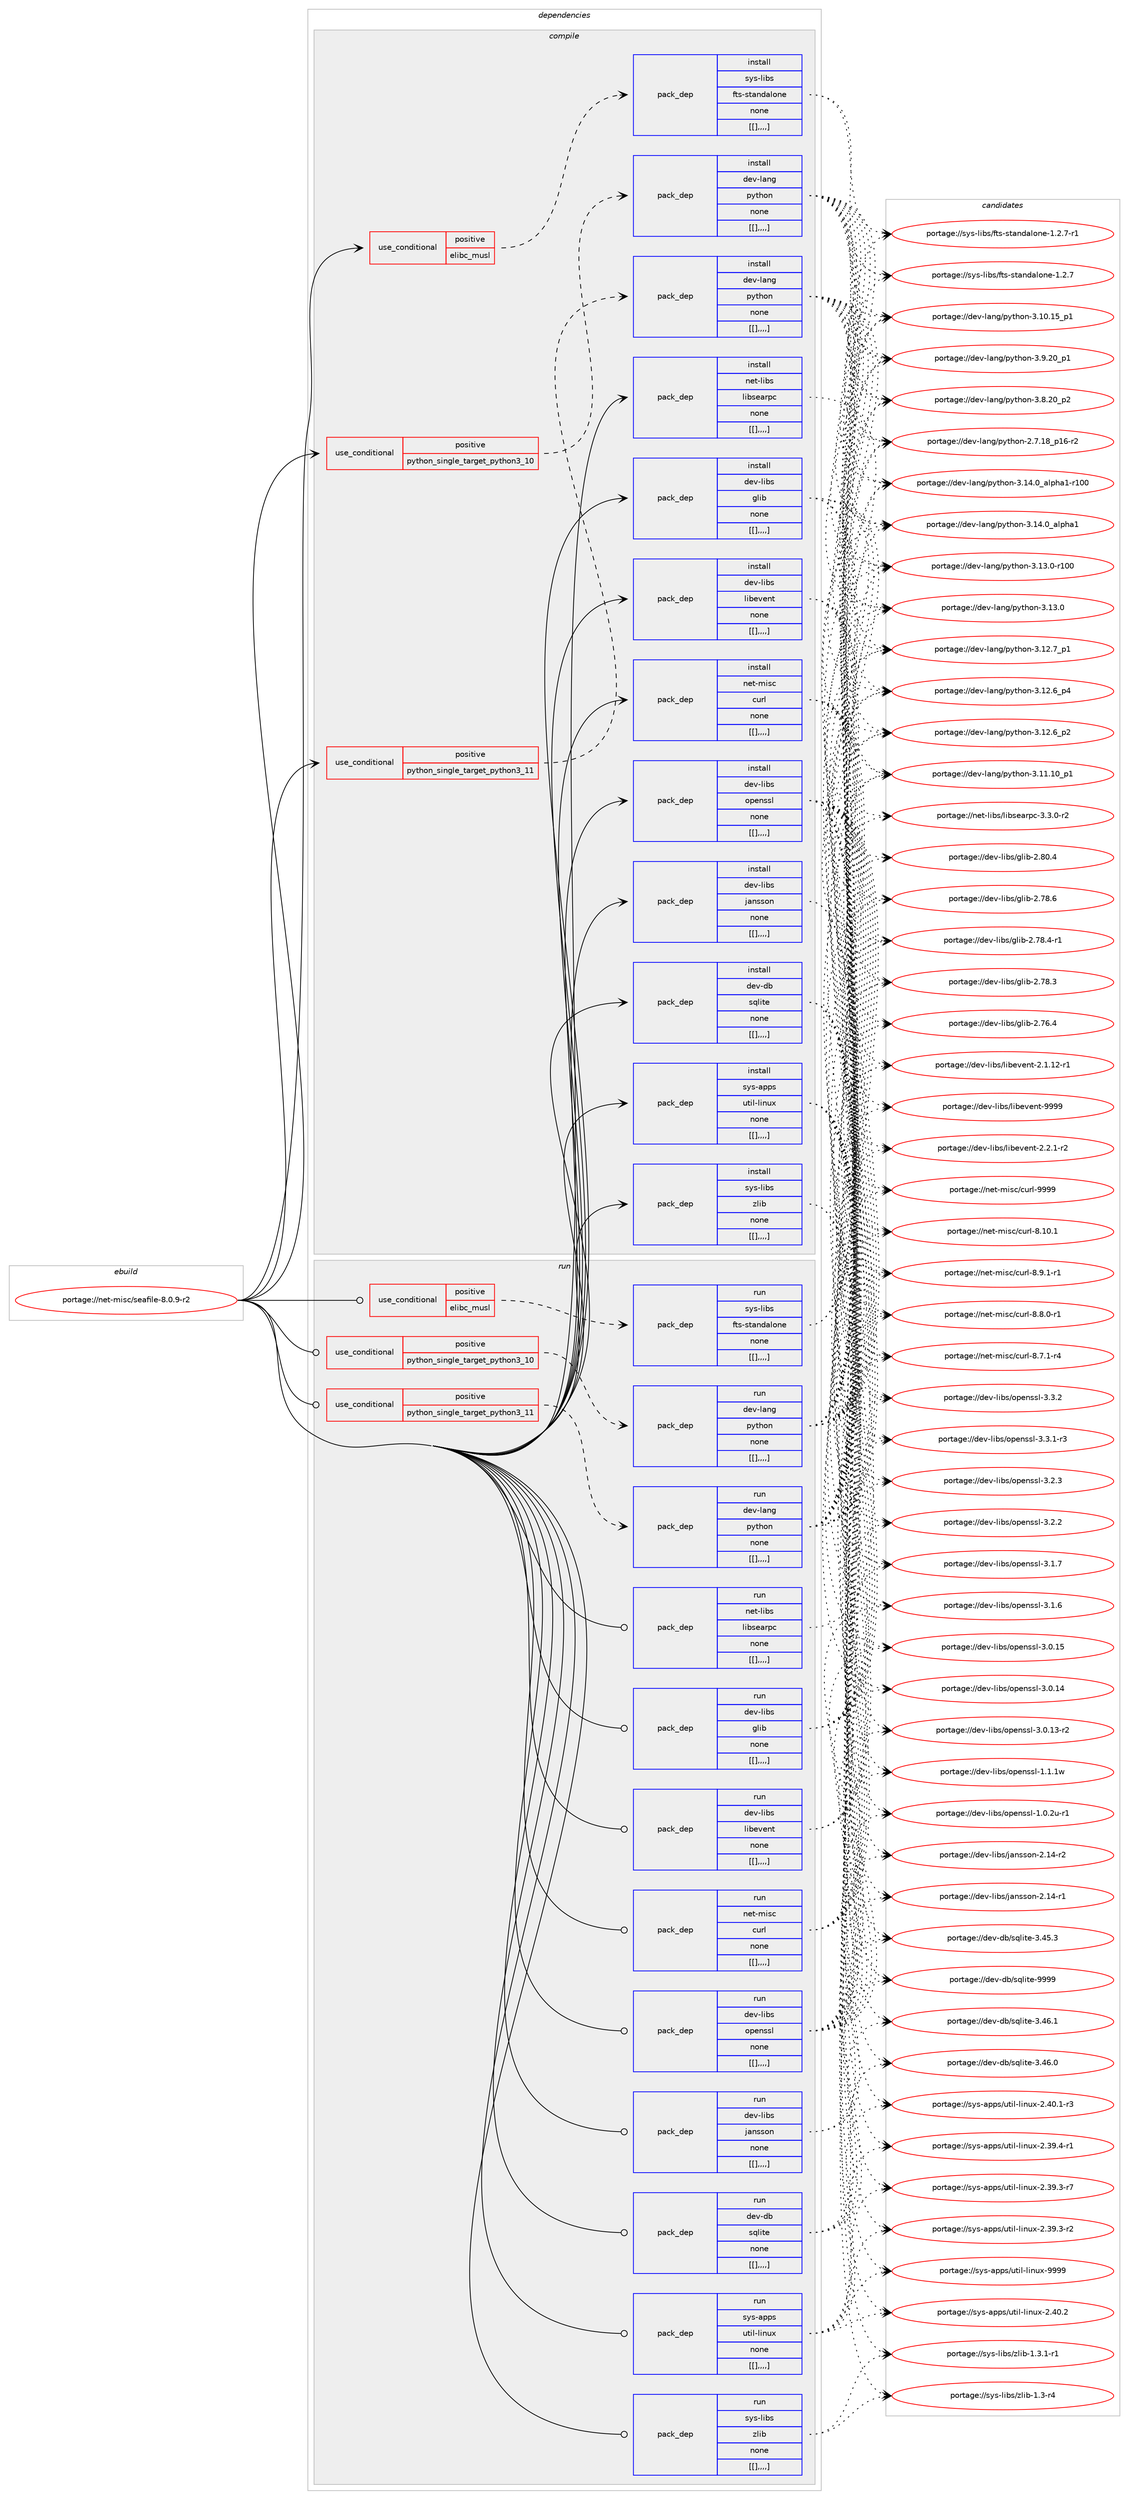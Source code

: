 digraph prolog {

# *************
# Graph options
# *************

newrank=true;
concentrate=true;
compound=true;
graph [rankdir=LR,fontname=Helvetica,fontsize=10,ranksep=1.5];#, ranksep=2.5, nodesep=0.2];
edge  [arrowhead=vee];
node  [fontname=Helvetica,fontsize=10];

# **********
# The ebuild
# **********

subgraph cluster_leftcol {
color=gray;
label=<<i>ebuild</i>>;
id [label="portage://net-misc/seafile-8.0.9-r2", color=red, width=4, href="../net-misc/seafile-8.0.9-r2.svg"];
}

# ****************
# The dependencies
# ****************

subgraph cluster_midcol {
color=gray;
label=<<i>dependencies</i>>;
subgraph cluster_compile {
fillcolor="#eeeeee";
style=filled;
label=<<i>compile</i>>;
subgraph cond104906 {
dependency397469 [label=<<TABLE BORDER="0" CELLBORDER="1" CELLSPACING="0" CELLPADDING="4"><TR><TD ROWSPAN="3" CELLPADDING="10">use_conditional</TD></TR><TR><TD>positive</TD></TR><TR><TD>elibc_musl</TD></TR></TABLE>>, shape=none, color=red];
subgraph pack289553 {
dependency397471 [label=<<TABLE BORDER="0" CELLBORDER="1" CELLSPACING="0" CELLPADDING="4" WIDTH="220"><TR><TD ROWSPAN="6" CELLPADDING="30">pack_dep</TD></TR><TR><TD WIDTH="110">install</TD></TR><TR><TD>sys-libs</TD></TR><TR><TD>fts-standalone</TD></TR><TR><TD>none</TD></TR><TR><TD>[[],,,,]</TD></TR></TABLE>>, shape=none, color=blue];
}
dependency397469:e -> dependency397471:w [weight=20,style="dashed",arrowhead="vee"];
}
id:e -> dependency397469:w [weight=20,style="solid",arrowhead="vee"];
subgraph cond104952 {
dependency397551 [label=<<TABLE BORDER="0" CELLBORDER="1" CELLSPACING="0" CELLPADDING="4"><TR><TD ROWSPAN="3" CELLPADDING="10">use_conditional</TD></TR><TR><TD>positive</TD></TR><TR><TD>python_single_target_python3_10</TD></TR></TABLE>>, shape=none, color=red];
subgraph pack289608 {
dependency397554 [label=<<TABLE BORDER="0" CELLBORDER="1" CELLSPACING="0" CELLPADDING="4" WIDTH="220"><TR><TD ROWSPAN="6" CELLPADDING="30">pack_dep</TD></TR><TR><TD WIDTH="110">install</TD></TR><TR><TD>dev-lang</TD></TR><TR><TD>python</TD></TR><TR><TD>none</TD></TR><TR><TD>[[],,,,]</TD></TR></TABLE>>, shape=none, color=blue];
}
dependency397551:e -> dependency397554:w [weight=20,style="dashed",arrowhead="vee"];
}
id:e -> dependency397551:w [weight=20,style="solid",arrowhead="vee"];
subgraph cond104957 {
dependency397596 [label=<<TABLE BORDER="0" CELLBORDER="1" CELLSPACING="0" CELLPADDING="4"><TR><TD ROWSPAN="3" CELLPADDING="10">use_conditional</TD></TR><TR><TD>positive</TD></TR><TR><TD>python_single_target_python3_11</TD></TR></TABLE>>, shape=none, color=red];
subgraph pack289650 {
dependency397639 [label=<<TABLE BORDER="0" CELLBORDER="1" CELLSPACING="0" CELLPADDING="4" WIDTH="220"><TR><TD ROWSPAN="6" CELLPADDING="30">pack_dep</TD></TR><TR><TD WIDTH="110">install</TD></TR><TR><TD>dev-lang</TD></TR><TR><TD>python</TD></TR><TR><TD>none</TD></TR><TR><TD>[[],,,,]</TD></TR></TABLE>>, shape=none, color=blue];
}
dependency397596:e -> dependency397639:w [weight=20,style="dashed",arrowhead="vee"];
}
id:e -> dependency397596:w [weight=20,style="solid",arrowhead="vee"];
subgraph pack289669 {
dependency397660 [label=<<TABLE BORDER="0" CELLBORDER="1" CELLSPACING="0" CELLPADDING="4" WIDTH="220"><TR><TD ROWSPAN="6" CELLPADDING="30">pack_dep</TD></TR><TR><TD WIDTH="110">install</TD></TR><TR><TD>dev-db</TD></TR><TR><TD>sqlite</TD></TR><TR><TD>none</TD></TR><TR><TD>[[],,,,]</TD></TR></TABLE>>, shape=none, color=blue];
}
id:e -> dependency397660:w [weight=20,style="solid",arrowhead="vee"];
subgraph pack289685 {
dependency397688 [label=<<TABLE BORDER="0" CELLBORDER="1" CELLSPACING="0" CELLPADDING="4" WIDTH="220"><TR><TD ROWSPAN="6" CELLPADDING="30">pack_dep</TD></TR><TR><TD WIDTH="110">install</TD></TR><TR><TD>dev-libs</TD></TR><TR><TD>glib</TD></TR><TR><TD>none</TD></TR><TR><TD>[[],,,,]</TD></TR></TABLE>>, shape=none, color=blue];
}
id:e -> dependency397688:w [weight=20,style="solid",arrowhead="vee"];
subgraph pack289698 {
dependency397715 [label=<<TABLE BORDER="0" CELLBORDER="1" CELLSPACING="0" CELLPADDING="4" WIDTH="220"><TR><TD ROWSPAN="6" CELLPADDING="30">pack_dep</TD></TR><TR><TD WIDTH="110">install</TD></TR><TR><TD>dev-libs</TD></TR><TR><TD>jansson</TD></TR><TR><TD>none</TD></TR><TR><TD>[[],,,,]</TD></TR></TABLE>>, shape=none, color=blue];
}
id:e -> dependency397715:w [weight=20,style="solid",arrowhead="vee"];
subgraph pack289713 {
dependency397740 [label=<<TABLE BORDER="0" CELLBORDER="1" CELLSPACING="0" CELLPADDING="4" WIDTH="220"><TR><TD ROWSPAN="6" CELLPADDING="30">pack_dep</TD></TR><TR><TD WIDTH="110">install</TD></TR><TR><TD>dev-libs</TD></TR><TR><TD>libevent</TD></TR><TR><TD>none</TD></TR><TR><TD>[[],,,,]</TD></TR></TABLE>>, shape=none, color=blue];
}
id:e -> dependency397740:w [weight=20,style="solid",arrowhead="vee"];
subgraph pack289759 {
dependency397786 [label=<<TABLE BORDER="0" CELLBORDER="1" CELLSPACING="0" CELLPADDING="4" WIDTH="220"><TR><TD ROWSPAN="6" CELLPADDING="30">pack_dep</TD></TR><TR><TD WIDTH="110">install</TD></TR><TR><TD>dev-libs</TD></TR><TR><TD>openssl</TD></TR><TR><TD>none</TD></TR><TR><TD>[[],,,,]</TD></TR></TABLE>>, shape=none, color=blue];
}
id:e -> dependency397786:w [weight=20,style="solid",arrowhead="vee"];
subgraph pack289775 {
dependency397827 [label=<<TABLE BORDER="0" CELLBORDER="1" CELLSPACING="0" CELLPADDING="4" WIDTH="220"><TR><TD ROWSPAN="6" CELLPADDING="30">pack_dep</TD></TR><TR><TD WIDTH="110">install</TD></TR><TR><TD>net-libs</TD></TR><TR><TD>libsearpc</TD></TR><TR><TD>none</TD></TR><TR><TD>[[],,,,]</TD></TR></TABLE>>, shape=none, color=blue];
}
id:e -> dependency397827:w [weight=20,style="solid",arrowhead="vee"];
subgraph pack289795 {
dependency397871 [label=<<TABLE BORDER="0" CELLBORDER="1" CELLSPACING="0" CELLPADDING="4" WIDTH="220"><TR><TD ROWSPAN="6" CELLPADDING="30">pack_dep</TD></TR><TR><TD WIDTH="110">install</TD></TR><TR><TD>net-misc</TD></TR><TR><TD>curl</TD></TR><TR><TD>none</TD></TR><TR><TD>[[],,,,]</TD></TR></TABLE>>, shape=none, color=blue];
}
id:e -> dependency397871:w [weight=20,style="solid",arrowhead="vee"];
subgraph pack289826 {
dependency397874 [label=<<TABLE BORDER="0" CELLBORDER="1" CELLSPACING="0" CELLPADDING="4" WIDTH="220"><TR><TD ROWSPAN="6" CELLPADDING="30">pack_dep</TD></TR><TR><TD WIDTH="110">install</TD></TR><TR><TD>sys-apps</TD></TR><TR><TD>util-linux</TD></TR><TR><TD>none</TD></TR><TR><TD>[[],,,,]</TD></TR></TABLE>>, shape=none, color=blue];
}
id:e -> dependency397874:w [weight=20,style="solid",arrowhead="vee"];
subgraph pack289828 {
dependency397901 [label=<<TABLE BORDER="0" CELLBORDER="1" CELLSPACING="0" CELLPADDING="4" WIDTH="220"><TR><TD ROWSPAN="6" CELLPADDING="30">pack_dep</TD></TR><TR><TD WIDTH="110">install</TD></TR><TR><TD>sys-libs</TD></TR><TR><TD>zlib</TD></TR><TR><TD>none</TD></TR><TR><TD>[[],,,,]</TD></TR></TABLE>>, shape=none, color=blue];
}
id:e -> dependency397901:w [weight=20,style="solid",arrowhead="vee"];
}
subgraph cluster_compileandrun {
fillcolor="#eeeeee";
style=filled;
label=<<i>compile and run</i>>;
}
subgraph cluster_run {
fillcolor="#eeeeee";
style=filled;
label=<<i>run</i>>;
subgraph cond105079 {
dependency397947 [label=<<TABLE BORDER="0" CELLBORDER="1" CELLSPACING="0" CELLPADDING="4"><TR><TD ROWSPAN="3" CELLPADDING="10">use_conditional</TD></TR><TR><TD>positive</TD></TR><TR><TD>elibc_musl</TD></TR></TABLE>>, shape=none, color=red];
subgraph pack289881 {
dependency397998 [label=<<TABLE BORDER="0" CELLBORDER="1" CELLSPACING="0" CELLPADDING="4" WIDTH="220"><TR><TD ROWSPAN="6" CELLPADDING="30">pack_dep</TD></TR><TR><TD WIDTH="110">run</TD></TR><TR><TD>sys-libs</TD></TR><TR><TD>fts-standalone</TD></TR><TR><TD>none</TD></TR><TR><TD>[[],,,,]</TD></TR></TABLE>>, shape=none, color=blue];
}
dependency397947:e -> dependency397998:w [weight=20,style="dashed",arrowhead="vee"];
}
id:e -> dependency397947:w [weight=20,style="solid",arrowhead="odot"];
subgraph cond105125 {
dependency398033 [label=<<TABLE BORDER="0" CELLBORDER="1" CELLSPACING="0" CELLPADDING="4"><TR><TD ROWSPAN="3" CELLPADDING="10">use_conditional</TD></TR><TR><TD>positive</TD></TR><TR><TD>python_single_target_python3_10</TD></TR></TABLE>>, shape=none, color=red];
subgraph pack289936 {
dependency398156 [label=<<TABLE BORDER="0" CELLBORDER="1" CELLSPACING="0" CELLPADDING="4" WIDTH="220"><TR><TD ROWSPAN="6" CELLPADDING="30">pack_dep</TD></TR><TR><TD WIDTH="110">run</TD></TR><TR><TD>dev-lang</TD></TR><TR><TD>python</TD></TR><TR><TD>none</TD></TR><TR><TD>[[],,,,]</TD></TR></TABLE>>, shape=none, color=blue];
}
dependency398033:e -> dependency398156:w [weight=20,style="dashed",arrowhead="vee"];
}
id:e -> dependency398033:w [weight=20,style="solid",arrowhead="odot"];
subgraph cond105169 {
dependency398161 [label=<<TABLE BORDER="0" CELLBORDER="1" CELLSPACING="0" CELLPADDING="4"><TR><TD ROWSPAN="3" CELLPADDING="10">use_conditional</TD></TR><TR><TD>positive</TD></TR><TR><TD>python_single_target_python3_11</TD></TR></TABLE>>, shape=none, color=red];
subgraph pack290007 {
dependency398201 [label=<<TABLE BORDER="0" CELLBORDER="1" CELLSPACING="0" CELLPADDING="4" WIDTH="220"><TR><TD ROWSPAN="6" CELLPADDING="30">pack_dep</TD></TR><TR><TD WIDTH="110">run</TD></TR><TR><TD>dev-lang</TD></TR><TR><TD>python</TD></TR><TR><TD>none</TD></TR><TR><TD>[[],,,,]</TD></TR></TABLE>>, shape=none, color=blue];
}
dependency398161:e -> dependency398201:w [weight=20,style="dashed",arrowhead="vee"];
}
id:e -> dependency398161:w [weight=20,style="solid",arrowhead="odot"];
subgraph pack290051 {
dependency398225 [label=<<TABLE BORDER="0" CELLBORDER="1" CELLSPACING="0" CELLPADDING="4" WIDTH="220"><TR><TD ROWSPAN="6" CELLPADDING="30">pack_dep</TD></TR><TR><TD WIDTH="110">run</TD></TR><TR><TD>dev-db</TD></TR><TR><TD>sqlite</TD></TR><TR><TD>none</TD></TR><TR><TD>[[],,,,]</TD></TR></TABLE>>, shape=none, color=blue];
}
id:e -> dependency398225:w [weight=20,style="solid",arrowhead="odot"];
subgraph pack290073 {
dependency398268 [label=<<TABLE BORDER="0" CELLBORDER="1" CELLSPACING="0" CELLPADDING="4" WIDTH="220"><TR><TD ROWSPAN="6" CELLPADDING="30">pack_dep</TD></TR><TR><TD WIDTH="110">run</TD></TR><TR><TD>dev-libs</TD></TR><TR><TD>glib</TD></TR><TR><TD>none</TD></TR><TR><TD>[[],,,,]</TD></TR></TABLE>>, shape=none, color=blue];
}
id:e -> dependency398268:w [weight=20,style="solid",arrowhead="odot"];
subgraph pack290078 {
dependency398303 [label=<<TABLE BORDER="0" CELLBORDER="1" CELLSPACING="0" CELLPADDING="4" WIDTH="220"><TR><TD ROWSPAN="6" CELLPADDING="30">pack_dep</TD></TR><TR><TD WIDTH="110">run</TD></TR><TR><TD>dev-libs</TD></TR><TR><TD>jansson</TD></TR><TR><TD>none</TD></TR><TR><TD>[[],,,,]</TD></TR></TABLE>>, shape=none, color=blue];
}
id:e -> dependency398303:w [weight=20,style="solid",arrowhead="odot"];
subgraph pack290105 {
dependency398306 [label=<<TABLE BORDER="0" CELLBORDER="1" CELLSPACING="0" CELLPADDING="4" WIDTH="220"><TR><TD ROWSPAN="6" CELLPADDING="30">pack_dep</TD></TR><TR><TD WIDTH="110">run</TD></TR><TR><TD>dev-libs</TD></TR><TR><TD>libevent</TD></TR><TR><TD>none</TD></TR><TR><TD>[[],,,,]</TD></TR></TABLE>>, shape=none, color=blue];
}
id:e -> dependency398306:w [weight=20,style="solid",arrowhead="odot"];
subgraph pack290125 {
dependency398329 [label=<<TABLE BORDER="0" CELLBORDER="1" CELLSPACING="0" CELLPADDING="4" WIDTH="220"><TR><TD ROWSPAN="6" CELLPADDING="30">pack_dep</TD></TR><TR><TD WIDTH="110">run</TD></TR><TR><TD>dev-libs</TD></TR><TR><TD>openssl</TD></TR><TR><TD>none</TD></TR><TR><TD>[[],,,,]</TD></TR></TABLE>>, shape=none, color=blue];
}
id:e -> dependency398329:w [weight=20,style="solid",arrowhead="odot"];
subgraph pack290128 {
dependency398335 [label=<<TABLE BORDER="0" CELLBORDER="1" CELLSPACING="0" CELLPADDING="4" WIDTH="220"><TR><TD ROWSPAN="6" CELLPADDING="30">pack_dep</TD></TR><TR><TD WIDTH="110">run</TD></TR><TR><TD>net-libs</TD></TR><TR><TD>libsearpc</TD></TR><TR><TD>none</TD></TR><TR><TD>[[],,,,]</TD></TR></TABLE>>, shape=none, color=blue];
}
id:e -> dependency398335:w [weight=20,style="solid",arrowhead="odot"];
subgraph pack290142 {
dependency398423 [label=<<TABLE BORDER="0" CELLBORDER="1" CELLSPACING="0" CELLPADDING="4" WIDTH="220"><TR><TD ROWSPAN="6" CELLPADDING="30">pack_dep</TD></TR><TR><TD WIDTH="110">run</TD></TR><TR><TD>net-misc</TD></TR><TR><TD>curl</TD></TR><TR><TD>none</TD></TR><TR><TD>[[],,,,]</TD></TR></TABLE>>, shape=none, color=blue];
}
id:e -> dependency398423:w [weight=20,style="solid",arrowhead="odot"];
subgraph pack290191 {
dependency398467 [label=<<TABLE BORDER="0" CELLBORDER="1" CELLSPACING="0" CELLPADDING="4" WIDTH="220"><TR><TD ROWSPAN="6" CELLPADDING="30">pack_dep</TD></TR><TR><TD WIDTH="110">run</TD></TR><TR><TD>sys-apps</TD></TR><TR><TD>util-linux</TD></TR><TR><TD>none</TD></TR><TR><TD>[[],,,,]</TD></TR></TABLE>>, shape=none, color=blue];
}
id:e -> dependency398467:w [weight=20,style="solid",arrowhead="odot"];
subgraph pack290217 {
dependency398470 [label=<<TABLE BORDER="0" CELLBORDER="1" CELLSPACING="0" CELLPADDING="4" WIDTH="220"><TR><TD ROWSPAN="6" CELLPADDING="30">pack_dep</TD></TR><TR><TD WIDTH="110">run</TD></TR><TR><TD>sys-libs</TD></TR><TR><TD>zlib</TD></TR><TR><TD>none</TD></TR><TR><TD>[[],,,,]</TD></TR></TABLE>>, shape=none, color=blue];
}
id:e -> dependency398470:w [weight=20,style="solid",arrowhead="odot"];
}
}

# **************
# The candidates
# **************

subgraph cluster_choices {
rank=same;
color=gray;
label=<<i>candidates</i>>;

subgraph choice289463 {
color=black;
nodesep=1;
choice1151211154510810598115471021161154511511697110100971081111101014549465046554511449 [label="portage://sys-libs/fts-standalone-1.2.7-r1", color=red, width=4,href="../sys-libs/fts-standalone-1.2.7-r1.svg"];
choice115121115451081059811547102116115451151169711010097108111110101454946504655 [label="portage://sys-libs/fts-standalone-1.2.7", color=red, width=4,href="../sys-libs/fts-standalone-1.2.7.svg"];
dependency397471:e -> choice1151211154510810598115471021161154511511697110100971081111101014549465046554511449:w [style=dotted,weight="100"];
dependency397471:e -> choice115121115451081059811547102116115451151169711010097108111110101454946504655:w [style=dotted,weight="100"];
}
subgraph choice289475 {
color=black;
nodesep=1;
choice100101118451089711010347112121116104111110455146495246489597108112104974945114494848 [label="portage://dev-lang/python-3.14.0_alpha1-r100", color=red, width=4,href="../dev-lang/python-3.14.0_alpha1-r100.svg"];
choice1001011184510897110103471121211161041111104551464952464895971081121049749 [label="portage://dev-lang/python-3.14.0_alpha1", color=red, width=4,href="../dev-lang/python-3.14.0_alpha1.svg"];
choice1001011184510897110103471121211161041111104551464951464845114494848 [label="portage://dev-lang/python-3.13.0-r100", color=red, width=4,href="../dev-lang/python-3.13.0-r100.svg"];
choice10010111845108971101034711212111610411111045514649514648 [label="portage://dev-lang/python-3.13.0", color=red, width=4,href="../dev-lang/python-3.13.0.svg"];
choice100101118451089711010347112121116104111110455146495046559511249 [label="portage://dev-lang/python-3.12.7_p1", color=red, width=4,href="../dev-lang/python-3.12.7_p1.svg"];
choice100101118451089711010347112121116104111110455146495046549511252 [label="portage://dev-lang/python-3.12.6_p4", color=red, width=4,href="../dev-lang/python-3.12.6_p4.svg"];
choice100101118451089711010347112121116104111110455146495046549511250 [label="portage://dev-lang/python-3.12.6_p2", color=red, width=4,href="../dev-lang/python-3.12.6_p2.svg"];
choice10010111845108971101034711212111610411111045514649494649489511249 [label="portage://dev-lang/python-3.11.10_p1", color=red, width=4,href="../dev-lang/python-3.11.10_p1.svg"];
choice10010111845108971101034711212111610411111045514649484649539511249 [label="portage://dev-lang/python-3.10.15_p1", color=red, width=4,href="../dev-lang/python-3.10.15_p1.svg"];
choice100101118451089711010347112121116104111110455146574650489511249 [label="portage://dev-lang/python-3.9.20_p1", color=red, width=4,href="../dev-lang/python-3.9.20_p1.svg"];
choice100101118451089711010347112121116104111110455146564650489511250 [label="portage://dev-lang/python-3.8.20_p2", color=red, width=4,href="../dev-lang/python-3.8.20_p2.svg"];
choice100101118451089711010347112121116104111110455046554649569511249544511450 [label="portage://dev-lang/python-2.7.18_p16-r2", color=red, width=4,href="../dev-lang/python-2.7.18_p16-r2.svg"];
dependency397554:e -> choice100101118451089711010347112121116104111110455146495246489597108112104974945114494848:w [style=dotted,weight="100"];
dependency397554:e -> choice1001011184510897110103471121211161041111104551464952464895971081121049749:w [style=dotted,weight="100"];
dependency397554:e -> choice1001011184510897110103471121211161041111104551464951464845114494848:w [style=dotted,weight="100"];
dependency397554:e -> choice10010111845108971101034711212111610411111045514649514648:w [style=dotted,weight="100"];
dependency397554:e -> choice100101118451089711010347112121116104111110455146495046559511249:w [style=dotted,weight="100"];
dependency397554:e -> choice100101118451089711010347112121116104111110455146495046549511252:w [style=dotted,weight="100"];
dependency397554:e -> choice100101118451089711010347112121116104111110455146495046549511250:w [style=dotted,weight="100"];
dependency397554:e -> choice10010111845108971101034711212111610411111045514649494649489511249:w [style=dotted,weight="100"];
dependency397554:e -> choice10010111845108971101034711212111610411111045514649484649539511249:w [style=dotted,weight="100"];
dependency397554:e -> choice100101118451089711010347112121116104111110455146574650489511249:w [style=dotted,weight="100"];
dependency397554:e -> choice100101118451089711010347112121116104111110455146564650489511250:w [style=dotted,weight="100"];
dependency397554:e -> choice100101118451089711010347112121116104111110455046554649569511249544511450:w [style=dotted,weight="100"];
}
subgraph choice289498 {
color=black;
nodesep=1;
choice100101118451089711010347112121116104111110455146495246489597108112104974945114494848 [label="portage://dev-lang/python-3.14.0_alpha1-r100", color=red, width=4,href="../dev-lang/python-3.14.0_alpha1-r100.svg"];
choice1001011184510897110103471121211161041111104551464952464895971081121049749 [label="portage://dev-lang/python-3.14.0_alpha1", color=red, width=4,href="../dev-lang/python-3.14.0_alpha1.svg"];
choice1001011184510897110103471121211161041111104551464951464845114494848 [label="portage://dev-lang/python-3.13.0-r100", color=red, width=4,href="../dev-lang/python-3.13.0-r100.svg"];
choice10010111845108971101034711212111610411111045514649514648 [label="portage://dev-lang/python-3.13.0", color=red, width=4,href="../dev-lang/python-3.13.0.svg"];
choice100101118451089711010347112121116104111110455146495046559511249 [label="portage://dev-lang/python-3.12.7_p1", color=red, width=4,href="../dev-lang/python-3.12.7_p1.svg"];
choice100101118451089711010347112121116104111110455146495046549511252 [label="portage://dev-lang/python-3.12.6_p4", color=red, width=4,href="../dev-lang/python-3.12.6_p4.svg"];
choice100101118451089711010347112121116104111110455146495046549511250 [label="portage://dev-lang/python-3.12.6_p2", color=red, width=4,href="../dev-lang/python-3.12.6_p2.svg"];
choice10010111845108971101034711212111610411111045514649494649489511249 [label="portage://dev-lang/python-3.11.10_p1", color=red, width=4,href="../dev-lang/python-3.11.10_p1.svg"];
choice10010111845108971101034711212111610411111045514649484649539511249 [label="portage://dev-lang/python-3.10.15_p1", color=red, width=4,href="../dev-lang/python-3.10.15_p1.svg"];
choice100101118451089711010347112121116104111110455146574650489511249 [label="portage://dev-lang/python-3.9.20_p1", color=red, width=4,href="../dev-lang/python-3.9.20_p1.svg"];
choice100101118451089711010347112121116104111110455146564650489511250 [label="portage://dev-lang/python-3.8.20_p2", color=red, width=4,href="../dev-lang/python-3.8.20_p2.svg"];
choice100101118451089711010347112121116104111110455046554649569511249544511450 [label="portage://dev-lang/python-2.7.18_p16-r2", color=red, width=4,href="../dev-lang/python-2.7.18_p16-r2.svg"];
dependency397639:e -> choice100101118451089711010347112121116104111110455146495246489597108112104974945114494848:w [style=dotted,weight="100"];
dependency397639:e -> choice1001011184510897110103471121211161041111104551464952464895971081121049749:w [style=dotted,weight="100"];
dependency397639:e -> choice1001011184510897110103471121211161041111104551464951464845114494848:w [style=dotted,weight="100"];
dependency397639:e -> choice10010111845108971101034711212111610411111045514649514648:w [style=dotted,weight="100"];
dependency397639:e -> choice100101118451089711010347112121116104111110455146495046559511249:w [style=dotted,weight="100"];
dependency397639:e -> choice100101118451089711010347112121116104111110455146495046549511252:w [style=dotted,weight="100"];
dependency397639:e -> choice100101118451089711010347112121116104111110455146495046549511250:w [style=dotted,weight="100"];
dependency397639:e -> choice10010111845108971101034711212111610411111045514649494649489511249:w [style=dotted,weight="100"];
dependency397639:e -> choice10010111845108971101034711212111610411111045514649484649539511249:w [style=dotted,weight="100"];
dependency397639:e -> choice100101118451089711010347112121116104111110455146574650489511249:w [style=dotted,weight="100"];
dependency397639:e -> choice100101118451089711010347112121116104111110455146564650489511250:w [style=dotted,weight="100"];
dependency397639:e -> choice100101118451089711010347112121116104111110455046554649569511249544511450:w [style=dotted,weight="100"];
}
subgraph choice289526 {
color=black;
nodesep=1;
choice1001011184510098471151131081051161014557575757 [label="portage://dev-db/sqlite-9999", color=red, width=4,href="../dev-db/sqlite-9999.svg"];
choice10010111845100984711511310810511610145514652544649 [label="portage://dev-db/sqlite-3.46.1", color=red, width=4,href="../dev-db/sqlite-3.46.1.svg"];
choice10010111845100984711511310810511610145514652544648 [label="portage://dev-db/sqlite-3.46.0", color=red, width=4,href="../dev-db/sqlite-3.46.0.svg"];
choice10010111845100984711511310810511610145514652534651 [label="portage://dev-db/sqlite-3.45.3", color=red, width=4,href="../dev-db/sqlite-3.45.3.svg"];
dependency397660:e -> choice1001011184510098471151131081051161014557575757:w [style=dotted,weight="100"];
dependency397660:e -> choice10010111845100984711511310810511610145514652544649:w [style=dotted,weight="100"];
dependency397660:e -> choice10010111845100984711511310810511610145514652544648:w [style=dotted,weight="100"];
dependency397660:e -> choice10010111845100984711511310810511610145514652534651:w [style=dotted,weight="100"];
}
subgraph choice289543 {
color=black;
nodesep=1;
choice1001011184510810598115471031081059845504656484652 [label="portage://dev-libs/glib-2.80.4", color=red, width=4,href="../dev-libs/glib-2.80.4.svg"];
choice1001011184510810598115471031081059845504655564654 [label="portage://dev-libs/glib-2.78.6", color=red, width=4,href="../dev-libs/glib-2.78.6.svg"];
choice10010111845108105981154710310810598455046555646524511449 [label="portage://dev-libs/glib-2.78.4-r1", color=red, width=4,href="../dev-libs/glib-2.78.4-r1.svg"];
choice1001011184510810598115471031081059845504655564651 [label="portage://dev-libs/glib-2.78.3", color=red, width=4,href="../dev-libs/glib-2.78.3.svg"];
choice1001011184510810598115471031081059845504655544652 [label="portage://dev-libs/glib-2.76.4", color=red, width=4,href="../dev-libs/glib-2.76.4.svg"];
dependency397688:e -> choice1001011184510810598115471031081059845504656484652:w [style=dotted,weight="100"];
dependency397688:e -> choice1001011184510810598115471031081059845504655564654:w [style=dotted,weight="100"];
dependency397688:e -> choice10010111845108105981154710310810598455046555646524511449:w [style=dotted,weight="100"];
dependency397688:e -> choice1001011184510810598115471031081059845504655564651:w [style=dotted,weight="100"];
dependency397688:e -> choice1001011184510810598115471031081059845504655544652:w [style=dotted,weight="100"];
}
subgraph choice289584 {
color=black;
nodesep=1;
choice1001011184510810598115471069711011511511111045504649524511450 [label="portage://dev-libs/jansson-2.14-r2", color=red, width=4,href="../dev-libs/jansson-2.14-r2.svg"];
choice1001011184510810598115471069711011511511111045504649524511449 [label="portage://dev-libs/jansson-2.14-r1", color=red, width=4,href="../dev-libs/jansson-2.14-r1.svg"];
dependency397715:e -> choice1001011184510810598115471069711011511511111045504649524511450:w [style=dotted,weight="100"];
dependency397715:e -> choice1001011184510810598115471069711011511511111045504649524511449:w [style=dotted,weight="100"];
}
subgraph choice289596 {
color=black;
nodesep=1;
choice100101118451081059811547108105981011181011101164557575757 [label="portage://dev-libs/libevent-9999", color=red, width=4,href="../dev-libs/libevent-9999.svg"];
choice100101118451081059811547108105981011181011101164550465046494511450 [label="portage://dev-libs/libevent-2.2.1-r2", color=red, width=4,href="../dev-libs/libevent-2.2.1-r2.svg"];
choice10010111845108105981154710810598101118101110116455046494649504511449 [label="portage://dev-libs/libevent-2.1.12-r1", color=red, width=4,href="../dev-libs/libevent-2.1.12-r1.svg"];
dependency397740:e -> choice100101118451081059811547108105981011181011101164557575757:w [style=dotted,weight="100"];
dependency397740:e -> choice100101118451081059811547108105981011181011101164550465046494511450:w [style=dotted,weight="100"];
dependency397740:e -> choice10010111845108105981154710810598101118101110116455046494649504511449:w [style=dotted,weight="100"];
}
subgraph choice289597 {
color=black;
nodesep=1;
choice100101118451081059811547111112101110115115108455146514650 [label="portage://dev-libs/openssl-3.3.2", color=red, width=4,href="../dev-libs/openssl-3.3.2.svg"];
choice1001011184510810598115471111121011101151151084551465146494511451 [label="portage://dev-libs/openssl-3.3.1-r3", color=red, width=4,href="../dev-libs/openssl-3.3.1-r3.svg"];
choice100101118451081059811547111112101110115115108455146504651 [label="portage://dev-libs/openssl-3.2.3", color=red, width=4,href="../dev-libs/openssl-3.2.3.svg"];
choice100101118451081059811547111112101110115115108455146504650 [label="portage://dev-libs/openssl-3.2.2", color=red, width=4,href="../dev-libs/openssl-3.2.2.svg"];
choice100101118451081059811547111112101110115115108455146494655 [label="portage://dev-libs/openssl-3.1.7", color=red, width=4,href="../dev-libs/openssl-3.1.7.svg"];
choice100101118451081059811547111112101110115115108455146494654 [label="portage://dev-libs/openssl-3.1.6", color=red, width=4,href="../dev-libs/openssl-3.1.6.svg"];
choice10010111845108105981154711111210111011511510845514648464953 [label="portage://dev-libs/openssl-3.0.15", color=red, width=4,href="../dev-libs/openssl-3.0.15.svg"];
choice10010111845108105981154711111210111011511510845514648464952 [label="portage://dev-libs/openssl-3.0.14", color=red, width=4,href="../dev-libs/openssl-3.0.14.svg"];
choice100101118451081059811547111112101110115115108455146484649514511450 [label="portage://dev-libs/openssl-3.0.13-r2", color=red, width=4,href="../dev-libs/openssl-3.0.13-r2.svg"];
choice100101118451081059811547111112101110115115108454946494649119 [label="portage://dev-libs/openssl-1.1.1w", color=red, width=4,href="../dev-libs/openssl-1.1.1w.svg"];
choice1001011184510810598115471111121011101151151084549464846501174511449 [label="portage://dev-libs/openssl-1.0.2u-r1", color=red, width=4,href="../dev-libs/openssl-1.0.2u-r1.svg"];
dependency397786:e -> choice100101118451081059811547111112101110115115108455146514650:w [style=dotted,weight="100"];
dependency397786:e -> choice1001011184510810598115471111121011101151151084551465146494511451:w [style=dotted,weight="100"];
dependency397786:e -> choice100101118451081059811547111112101110115115108455146504651:w [style=dotted,weight="100"];
dependency397786:e -> choice100101118451081059811547111112101110115115108455146504650:w [style=dotted,weight="100"];
dependency397786:e -> choice100101118451081059811547111112101110115115108455146494655:w [style=dotted,weight="100"];
dependency397786:e -> choice100101118451081059811547111112101110115115108455146494654:w [style=dotted,weight="100"];
dependency397786:e -> choice10010111845108105981154711111210111011511510845514648464953:w [style=dotted,weight="100"];
dependency397786:e -> choice10010111845108105981154711111210111011511510845514648464952:w [style=dotted,weight="100"];
dependency397786:e -> choice100101118451081059811547111112101110115115108455146484649514511450:w [style=dotted,weight="100"];
dependency397786:e -> choice100101118451081059811547111112101110115115108454946494649119:w [style=dotted,weight="100"];
dependency397786:e -> choice1001011184510810598115471111121011101151151084549464846501174511449:w [style=dotted,weight="100"];
}
subgraph choice289636 {
color=black;
nodesep=1;
choice1101011164510810598115471081059811510197114112994551465146484511450 [label="portage://net-libs/libsearpc-3.3.0-r2", color=red, width=4,href="../net-libs/libsearpc-3.3.0-r2.svg"];
dependency397827:e -> choice1101011164510810598115471081059811510197114112994551465146484511450:w [style=dotted,weight="100"];
}
subgraph choice289638 {
color=black;
nodesep=1;
choice110101116451091051159947991171141084557575757 [label="portage://net-misc/curl-9999", color=red, width=4,href="../net-misc/curl-9999.svg"];
choice1101011164510910511599479911711410845564649484649 [label="portage://net-misc/curl-8.10.1", color=red, width=4,href="../net-misc/curl-8.10.1.svg"];
choice110101116451091051159947991171141084556465746494511449 [label="portage://net-misc/curl-8.9.1-r1", color=red, width=4,href="../net-misc/curl-8.9.1-r1.svg"];
choice110101116451091051159947991171141084556465646484511449 [label="portage://net-misc/curl-8.8.0-r1", color=red, width=4,href="../net-misc/curl-8.8.0-r1.svg"];
choice110101116451091051159947991171141084556465546494511452 [label="portage://net-misc/curl-8.7.1-r4", color=red, width=4,href="../net-misc/curl-8.7.1-r4.svg"];
dependency397871:e -> choice110101116451091051159947991171141084557575757:w [style=dotted,weight="100"];
dependency397871:e -> choice1101011164510910511599479911711410845564649484649:w [style=dotted,weight="100"];
dependency397871:e -> choice110101116451091051159947991171141084556465746494511449:w [style=dotted,weight="100"];
dependency397871:e -> choice110101116451091051159947991171141084556465646484511449:w [style=dotted,weight="100"];
dependency397871:e -> choice110101116451091051159947991171141084556465546494511452:w [style=dotted,weight="100"];
}
subgraph choice289641 {
color=black;
nodesep=1;
choice115121115459711211211547117116105108451081051101171204557575757 [label="portage://sys-apps/util-linux-9999", color=red, width=4,href="../sys-apps/util-linux-9999.svg"];
choice1151211154597112112115471171161051084510810511011712045504652484650 [label="portage://sys-apps/util-linux-2.40.2", color=red, width=4,href="../sys-apps/util-linux-2.40.2.svg"];
choice11512111545971121121154711711610510845108105110117120455046524846494511451 [label="portage://sys-apps/util-linux-2.40.1-r3", color=red, width=4,href="../sys-apps/util-linux-2.40.1-r3.svg"];
choice11512111545971121121154711711610510845108105110117120455046515746524511449 [label="portage://sys-apps/util-linux-2.39.4-r1", color=red, width=4,href="../sys-apps/util-linux-2.39.4-r1.svg"];
choice11512111545971121121154711711610510845108105110117120455046515746514511455 [label="portage://sys-apps/util-linux-2.39.3-r7", color=red, width=4,href="../sys-apps/util-linux-2.39.3-r7.svg"];
choice11512111545971121121154711711610510845108105110117120455046515746514511450 [label="portage://sys-apps/util-linux-2.39.3-r2", color=red, width=4,href="../sys-apps/util-linux-2.39.3-r2.svg"];
dependency397874:e -> choice115121115459711211211547117116105108451081051101171204557575757:w [style=dotted,weight="100"];
dependency397874:e -> choice1151211154597112112115471171161051084510810511011712045504652484650:w [style=dotted,weight="100"];
dependency397874:e -> choice11512111545971121121154711711610510845108105110117120455046524846494511451:w [style=dotted,weight="100"];
dependency397874:e -> choice11512111545971121121154711711610510845108105110117120455046515746524511449:w [style=dotted,weight="100"];
dependency397874:e -> choice11512111545971121121154711711610510845108105110117120455046515746514511455:w [style=dotted,weight="100"];
dependency397874:e -> choice11512111545971121121154711711610510845108105110117120455046515746514511450:w [style=dotted,weight="100"];
}
subgraph choice289656 {
color=black;
nodesep=1;
choice115121115451081059811547122108105984549465146494511449 [label="portage://sys-libs/zlib-1.3.1-r1", color=red, width=4,href="../sys-libs/zlib-1.3.1-r1.svg"];
choice11512111545108105981154712210810598454946514511452 [label="portage://sys-libs/zlib-1.3-r4", color=red, width=4,href="../sys-libs/zlib-1.3-r4.svg"];
dependency397901:e -> choice115121115451081059811547122108105984549465146494511449:w [style=dotted,weight="100"];
dependency397901:e -> choice11512111545108105981154712210810598454946514511452:w [style=dotted,weight="100"];
}
subgraph choice289670 {
color=black;
nodesep=1;
choice1151211154510810598115471021161154511511697110100971081111101014549465046554511449 [label="portage://sys-libs/fts-standalone-1.2.7-r1", color=red, width=4,href="../sys-libs/fts-standalone-1.2.7-r1.svg"];
choice115121115451081059811547102116115451151169711010097108111110101454946504655 [label="portage://sys-libs/fts-standalone-1.2.7", color=red, width=4,href="../sys-libs/fts-standalone-1.2.7.svg"];
dependency397998:e -> choice1151211154510810598115471021161154511511697110100971081111101014549465046554511449:w [style=dotted,weight="100"];
dependency397998:e -> choice115121115451081059811547102116115451151169711010097108111110101454946504655:w [style=dotted,weight="100"];
}
subgraph choice289673 {
color=black;
nodesep=1;
choice100101118451089711010347112121116104111110455146495246489597108112104974945114494848 [label="portage://dev-lang/python-3.14.0_alpha1-r100", color=red, width=4,href="../dev-lang/python-3.14.0_alpha1-r100.svg"];
choice1001011184510897110103471121211161041111104551464952464895971081121049749 [label="portage://dev-lang/python-3.14.0_alpha1", color=red, width=4,href="../dev-lang/python-3.14.0_alpha1.svg"];
choice1001011184510897110103471121211161041111104551464951464845114494848 [label="portage://dev-lang/python-3.13.0-r100", color=red, width=4,href="../dev-lang/python-3.13.0-r100.svg"];
choice10010111845108971101034711212111610411111045514649514648 [label="portage://dev-lang/python-3.13.0", color=red, width=4,href="../dev-lang/python-3.13.0.svg"];
choice100101118451089711010347112121116104111110455146495046559511249 [label="portage://dev-lang/python-3.12.7_p1", color=red, width=4,href="../dev-lang/python-3.12.7_p1.svg"];
choice100101118451089711010347112121116104111110455146495046549511252 [label="portage://dev-lang/python-3.12.6_p4", color=red, width=4,href="../dev-lang/python-3.12.6_p4.svg"];
choice100101118451089711010347112121116104111110455146495046549511250 [label="portage://dev-lang/python-3.12.6_p2", color=red, width=4,href="../dev-lang/python-3.12.6_p2.svg"];
choice10010111845108971101034711212111610411111045514649494649489511249 [label="portage://dev-lang/python-3.11.10_p1", color=red, width=4,href="../dev-lang/python-3.11.10_p1.svg"];
choice10010111845108971101034711212111610411111045514649484649539511249 [label="portage://dev-lang/python-3.10.15_p1", color=red, width=4,href="../dev-lang/python-3.10.15_p1.svg"];
choice100101118451089711010347112121116104111110455146574650489511249 [label="portage://dev-lang/python-3.9.20_p1", color=red, width=4,href="../dev-lang/python-3.9.20_p1.svg"];
choice100101118451089711010347112121116104111110455146564650489511250 [label="portage://dev-lang/python-3.8.20_p2", color=red, width=4,href="../dev-lang/python-3.8.20_p2.svg"];
choice100101118451089711010347112121116104111110455046554649569511249544511450 [label="portage://dev-lang/python-2.7.18_p16-r2", color=red, width=4,href="../dev-lang/python-2.7.18_p16-r2.svg"];
dependency398156:e -> choice100101118451089711010347112121116104111110455146495246489597108112104974945114494848:w [style=dotted,weight="100"];
dependency398156:e -> choice1001011184510897110103471121211161041111104551464952464895971081121049749:w [style=dotted,weight="100"];
dependency398156:e -> choice1001011184510897110103471121211161041111104551464951464845114494848:w [style=dotted,weight="100"];
dependency398156:e -> choice10010111845108971101034711212111610411111045514649514648:w [style=dotted,weight="100"];
dependency398156:e -> choice100101118451089711010347112121116104111110455146495046559511249:w [style=dotted,weight="100"];
dependency398156:e -> choice100101118451089711010347112121116104111110455146495046549511252:w [style=dotted,weight="100"];
dependency398156:e -> choice100101118451089711010347112121116104111110455146495046549511250:w [style=dotted,weight="100"];
dependency398156:e -> choice10010111845108971101034711212111610411111045514649494649489511249:w [style=dotted,weight="100"];
dependency398156:e -> choice10010111845108971101034711212111610411111045514649484649539511249:w [style=dotted,weight="100"];
dependency398156:e -> choice100101118451089711010347112121116104111110455146574650489511249:w [style=dotted,weight="100"];
dependency398156:e -> choice100101118451089711010347112121116104111110455146564650489511250:w [style=dotted,weight="100"];
dependency398156:e -> choice100101118451089711010347112121116104111110455046554649569511249544511450:w [style=dotted,weight="100"];
}
subgraph choice289690 {
color=black;
nodesep=1;
choice100101118451089711010347112121116104111110455146495246489597108112104974945114494848 [label="portage://dev-lang/python-3.14.0_alpha1-r100", color=red, width=4,href="../dev-lang/python-3.14.0_alpha1-r100.svg"];
choice1001011184510897110103471121211161041111104551464952464895971081121049749 [label="portage://dev-lang/python-3.14.0_alpha1", color=red, width=4,href="../dev-lang/python-3.14.0_alpha1.svg"];
choice1001011184510897110103471121211161041111104551464951464845114494848 [label="portage://dev-lang/python-3.13.0-r100", color=red, width=4,href="../dev-lang/python-3.13.0-r100.svg"];
choice10010111845108971101034711212111610411111045514649514648 [label="portage://dev-lang/python-3.13.0", color=red, width=4,href="../dev-lang/python-3.13.0.svg"];
choice100101118451089711010347112121116104111110455146495046559511249 [label="portage://dev-lang/python-3.12.7_p1", color=red, width=4,href="../dev-lang/python-3.12.7_p1.svg"];
choice100101118451089711010347112121116104111110455146495046549511252 [label="portage://dev-lang/python-3.12.6_p4", color=red, width=4,href="../dev-lang/python-3.12.6_p4.svg"];
choice100101118451089711010347112121116104111110455146495046549511250 [label="portage://dev-lang/python-3.12.6_p2", color=red, width=4,href="../dev-lang/python-3.12.6_p2.svg"];
choice10010111845108971101034711212111610411111045514649494649489511249 [label="portage://dev-lang/python-3.11.10_p1", color=red, width=4,href="../dev-lang/python-3.11.10_p1.svg"];
choice10010111845108971101034711212111610411111045514649484649539511249 [label="portage://dev-lang/python-3.10.15_p1", color=red, width=4,href="../dev-lang/python-3.10.15_p1.svg"];
choice100101118451089711010347112121116104111110455146574650489511249 [label="portage://dev-lang/python-3.9.20_p1", color=red, width=4,href="../dev-lang/python-3.9.20_p1.svg"];
choice100101118451089711010347112121116104111110455146564650489511250 [label="portage://dev-lang/python-3.8.20_p2", color=red, width=4,href="../dev-lang/python-3.8.20_p2.svg"];
choice100101118451089711010347112121116104111110455046554649569511249544511450 [label="portage://dev-lang/python-2.7.18_p16-r2", color=red, width=4,href="../dev-lang/python-2.7.18_p16-r2.svg"];
dependency398201:e -> choice100101118451089711010347112121116104111110455146495246489597108112104974945114494848:w [style=dotted,weight="100"];
dependency398201:e -> choice1001011184510897110103471121211161041111104551464952464895971081121049749:w [style=dotted,weight="100"];
dependency398201:e -> choice1001011184510897110103471121211161041111104551464951464845114494848:w [style=dotted,weight="100"];
dependency398201:e -> choice10010111845108971101034711212111610411111045514649514648:w [style=dotted,weight="100"];
dependency398201:e -> choice100101118451089711010347112121116104111110455146495046559511249:w [style=dotted,weight="100"];
dependency398201:e -> choice100101118451089711010347112121116104111110455146495046549511252:w [style=dotted,weight="100"];
dependency398201:e -> choice100101118451089711010347112121116104111110455146495046549511250:w [style=dotted,weight="100"];
dependency398201:e -> choice10010111845108971101034711212111610411111045514649494649489511249:w [style=dotted,weight="100"];
dependency398201:e -> choice10010111845108971101034711212111610411111045514649484649539511249:w [style=dotted,weight="100"];
dependency398201:e -> choice100101118451089711010347112121116104111110455146574650489511249:w [style=dotted,weight="100"];
dependency398201:e -> choice100101118451089711010347112121116104111110455146564650489511250:w [style=dotted,weight="100"];
dependency398201:e -> choice100101118451089711010347112121116104111110455046554649569511249544511450:w [style=dotted,weight="100"];
}
subgraph choice289702 {
color=black;
nodesep=1;
choice1001011184510098471151131081051161014557575757 [label="portage://dev-db/sqlite-9999", color=red, width=4,href="../dev-db/sqlite-9999.svg"];
choice10010111845100984711511310810511610145514652544649 [label="portage://dev-db/sqlite-3.46.1", color=red, width=4,href="../dev-db/sqlite-3.46.1.svg"];
choice10010111845100984711511310810511610145514652544648 [label="portage://dev-db/sqlite-3.46.0", color=red, width=4,href="../dev-db/sqlite-3.46.0.svg"];
choice10010111845100984711511310810511610145514652534651 [label="portage://dev-db/sqlite-3.45.3", color=red, width=4,href="../dev-db/sqlite-3.45.3.svg"];
dependency398225:e -> choice1001011184510098471151131081051161014557575757:w [style=dotted,weight="100"];
dependency398225:e -> choice10010111845100984711511310810511610145514652544649:w [style=dotted,weight="100"];
dependency398225:e -> choice10010111845100984711511310810511610145514652544648:w [style=dotted,weight="100"];
dependency398225:e -> choice10010111845100984711511310810511610145514652534651:w [style=dotted,weight="100"];
}
subgraph choice289705 {
color=black;
nodesep=1;
choice1001011184510810598115471031081059845504656484652 [label="portage://dev-libs/glib-2.80.4", color=red, width=4,href="../dev-libs/glib-2.80.4.svg"];
choice1001011184510810598115471031081059845504655564654 [label="portage://dev-libs/glib-2.78.6", color=red, width=4,href="../dev-libs/glib-2.78.6.svg"];
choice10010111845108105981154710310810598455046555646524511449 [label="portage://dev-libs/glib-2.78.4-r1", color=red, width=4,href="../dev-libs/glib-2.78.4-r1.svg"];
choice1001011184510810598115471031081059845504655564651 [label="portage://dev-libs/glib-2.78.3", color=red, width=4,href="../dev-libs/glib-2.78.3.svg"];
choice1001011184510810598115471031081059845504655544652 [label="portage://dev-libs/glib-2.76.4", color=red, width=4,href="../dev-libs/glib-2.76.4.svg"];
dependency398268:e -> choice1001011184510810598115471031081059845504656484652:w [style=dotted,weight="100"];
dependency398268:e -> choice1001011184510810598115471031081059845504655564654:w [style=dotted,weight="100"];
dependency398268:e -> choice10010111845108105981154710310810598455046555646524511449:w [style=dotted,weight="100"];
dependency398268:e -> choice1001011184510810598115471031081059845504655564651:w [style=dotted,weight="100"];
dependency398268:e -> choice1001011184510810598115471031081059845504655544652:w [style=dotted,weight="100"];
}
subgraph choice289714 {
color=black;
nodesep=1;
choice1001011184510810598115471069711011511511111045504649524511450 [label="portage://dev-libs/jansson-2.14-r2", color=red, width=4,href="../dev-libs/jansson-2.14-r2.svg"];
choice1001011184510810598115471069711011511511111045504649524511449 [label="portage://dev-libs/jansson-2.14-r1", color=red, width=4,href="../dev-libs/jansson-2.14-r1.svg"];
dependency398303:e -> choice1001011184510810598115471069711011511511111045504649524511450:w [style=dotted,weight="100"];
dependency398303:e -> choice1001011184510810598115471069711011511511111045504649524511449:w [style=dotted,weight="100"];
}
subgraph choice289747 {
color=black;
nodesep=1;
choice100101118451081059811547108105981011181011101164557575757 [label="portage://dev-libs/libevent-9999", color=red, width=4,href="../dev-libs/libevent-9999.svg"];
choice100101118451081059811547108105981011181011101164550465046494511450 [label="portage://dev-libs/libevent-2.2.1-r2", color=red, width=4,href="../dev-libs/libevent-2.2.1-r2.svg"];
choice10010111845108105981154710810598101118101110116455046494649504511449 [label="portage://dev-libs/libevent-2.1.12-r1", color=red, width=4,href="../dev-libs/libevent-2.1.12-r1.svg"];
dependency398306:e -> choice100101118451081059811547108105981011181011101164557575757:w [style=dotted,weight="100"];
dependency398306:e -> choice100101118451081059811547108105981011181011101164550465046494511450:w [style=dotted,weight="100"];
dependency398306:e -> choice10010111845108105981154710810598101118101110116455046494649504511449:w [style=dotted,weight="100"];
}
subgraph choice289767 {
color=black;
nodesep=1;
choice100101118451081059811547111112101110115115108455146514650 [label="portage://dev-libs/openssl-3.3.2", color=red, width=4,href="../dev-libs/openssl-3.3.2.svg"];
choice1001011184510810598115471111121011101151151084551465146494511451 [label="portage://dev-libs/openssl-3.3.1-r3", color=red, width=4,href="../dev-libs/openssl-3.3.1-r3.svg"];
choice100101118451081059811547111112101110115115108455146504651 [label="portage://dev-libs/openssl-3.2.3", color=red, width=4,href="../dev-libs/openssl-3.2.3.svg"];
choice100101118451081059811547111112101110115115108455146504650 [label="portage://dev-libs/openssl-3.2.2", color=red, width=4,href="../dev-libs/openssl-3.2.2.svg"];
choice100101118451081059811547111112101110115115108455146494655 [label="portage://dev-libs/openssl-3.1.7", color=red, width=4,href="../dev-libs/openssl-3.1.7.svg"];
choice100101118451081059811547111112101110115115108455146494654 [label="portage://dev-libs/openssl-3.1.6", color=red, width=4,href="../dev-libs/openssl-3.1.6.svg"];
choice10010111845108105981154711111210111011511510845514648464953 [label="portage://dev-libs/openssl-3.0.15", color=red, width=4,href="../dev-libs/openssl-3.0.15.svg"];
choice10010111845108105981154711111210111011511510845514648464952 [label="portage://dev-libs/openssl-3.0.14", color=red, width=4,href="../dev-libs/openssl-3.0.14.svg"];
choice100101118451081059811547111112101110115115108455146484649514511450 [label="portage://dev-libs/openssl-3.0.13-r2", color=red, width=4,href="../dev-libs/openssl-3.0.13-r2.svg"];
choice100101118451081059811547111112101110115115108454946494649119 [label="portage://dev-libs/openssl-1.1.1w", color=red, width=4,href="../dev-libs/openssl-1.1.1w.svg"];
choice1001011184510810598115471111121011101151151084549464846501174511449 [label="portage://dev-libs/openssl-1.0.2u-r1", color=red, width=4,href="../dev-libs/openssl-1.0.2u-r1.svg"];
dependency398329:e -> choice100101118451081059811547111112101110115115108455146514650:w [style=dotted,weight="100"];
dependency398329:e -> choice1001011184510810598115471111121011101151151084551465146494511451:w [style=dotted,weight="100"];
dependency398329:e -> choice100101118451081059811547111112101110115115108455146504651:w [style=dotted,weight="100"];
dependency398329:e -> choice100101118451081059811547111112101110115115108455146504650:w [style=dotted,weight="100"];
dependency398329:e -> choice100101118451081059811547111112101110115115108455146494655:w [style=dotted,weight="100"];
dependency398329:e -> choice100101118451081059811547111112101110115115108455146494654:w [style=dotted,weight="100"];
dependency398329:e -> choice10010111845108105981154711111210111011511510845514648464953:w [style=dotted,weight="100"];
dependency398329:e -> choice10010111845108105981154711111210111011511510845514648464952:w [style=dotted,weight="100"];
dependency398329:e -> choice100101118451081059811547111112101110115115108455146484649514511450:w [style=dotted,weight="100"];
dependency398329:e -> choice100101118451081059811547111112101110115115108454946494649119:w [style=dotted,weight="100"];
dependency398329:e -> choice1001011184510810598115471111121011101151151084549464846501174511449:w [style=dotted,weight="100"];
}
subgraph choice289778 {
color=black;
nodesep=1;
choice1101011164510810598115471081059811510197114112994551465146484511450 [label="portage://net-libs/libsearpc-3.3.0-r2", color=red, width=4,href="../net-libs/libsearpc-3.3.0-r2.svg"];
dependency398335:e -> choice1101011164510810598115471081059811510197114112994551465146484511450:w [style=dotted,weight="100"];
}
subgraph choice289793 {
color=black;
nodesep=1;
choice110101116451091051159947991171141084557575757 [label="portage://net-misc/curl-9999", color=red, width=4,href="../net-misc/curl-9999.svg"];
choice1101011164510910511599479911711410845564649484649 [label="portage://net-misc/curl-8.10.1", color=red, width=4,href="../net-misc/curl-8.10.1.svg"];
choice110101116451091051159947991171141084556465746494511449 [label="portage://net-misc/curl-8.9.1-r1", color=red, width=4,href="../net-misc/curl-8.9.1-r1.svg"];
choice110101116451091051159947991171141084556465646484511449 [label="portage://net-misc/curl-8.8.0-r1", color=red, width=4,href="../net-misc/curl-8.8.0-r1.svg"];
choice110101116451091051159947991171141084556465546494511452 [label="portage://net-misc/curl-8.7.1-r4", color=red, width=4,href="../net-misc/curl-8.7.1-r4.svg"];
dependency398423:e -> choice110101116451091051159947991171141084557575757:w [style=dotted,weight="100"];
dependency398423:e -> choice1101011164510910511599479911711410845564649484649:w [style=dotted,weight="100"];
dependency398423:e -> choice110101116451091051159947991171141084556465746494511449:w [style=dotted,weight="100"];
dependency398423:e -> choice110101116451091051159947991171141084556465646484511449:w [style=dotted,weight="100"];
dependency398423:e -> choice110101116451091051159947991171141084556465546494511452:w [style=dotted,weight="100"];
}
subgraph choice289796 {
color=black;
nodesep=1;
choice115121115459711211211547117116105108451081051101171204557575757 [label="portage://sys-apps/util-linux-9999", color=red, width=4,href="../sys-apps/util-linux-9999.svg"];
choice1151211154597112112115471171161051084510810511011712045504652484650 [label="portage://sys-apps/util-linux-2.40.2", color=red, width=4,href="../sys-apps/util-linux-2.40.2.svg"];
choice11512111545971121121154711711610510845108105110117120455046524846494511451 [label="portage://sys-apps/util-linux-2.40.1-r3", color=red, width=4,href="../sys-apps/util-linux-2.40.1-r3.svg"];
choice11512111545971121121154711711610510845108105110117120455046515746524511449 [label="portage://sys-apps/util-linux-2.39.4-r1", color=red, width=4,href="../sys-apps/util-linux-2.39.4-r1.svg"];
choice11512111545971121121154711711610510845108105110117120455046515746514511455 [label="portage://sys-apps/util-linux-2.39.3-r7", color=red, width=4,href="../sys-apps/util-linux-2.39.3-r7.svg"];
choice11512111545971121121154711711610510845108105110117120455046515746514511450 [label="portage://sys-apps/util-linux-2.39.3-r2", color=red, width=4,href="../sys-apps/util-linux-2.39.3-r2.svg"];
dependency398467:e -> choice115121115459711211211547117116105108451081051101171204557575757:w [style=dotted,weight="100"];
dependency398467:e -> choice1151211154597112112115471171161051084510810511011712045504652484650:w [style=dotted,weight="100"];
dependency398467:e -> choice11512111545971121121154711711610510845108105110117120455046524846494511451:w [style=dotted,weight="100"];
dependency398467:e -> choice11512111545971121121154711711610510845108105110117120455046515746524511449:w [style=dotted,weight="100"];
dependency398467:e -> choice11512111545971121121154711711610510845108105110117120455046515746514511455:w [style=dotted,weight="100"];
dependency398467:e -> choice11512111545971121121154711711610510845108105110117120455046515746514511450:w [style=dotted,weight="100"];
}
subgraph choice289810 {
color=black;
nodesep=1;
choice115121115451081059811547122108105984549465146494511449 [label="portage://sys-libs/zlib-1.3.1-r1", color=red, width=4,href="../sys-libs/zlib-1.3.1-r1.svg"];
choice11512111545108105981154712210810598454946514511452 [label="portage://sys-libs/zlib-1.3-r4", color=red, width=4,href="../sys-libs/zlib-1.3-r4.svg"];
dependency398470:e -> choice115121115451081059811547122108105984549465146494511449:w [style=dotted,weight="100"];
dependency398470:e -> choice11512111545108105981154712210810598454946514511452:w [style=dotted,weight="100"];
}
}

}
